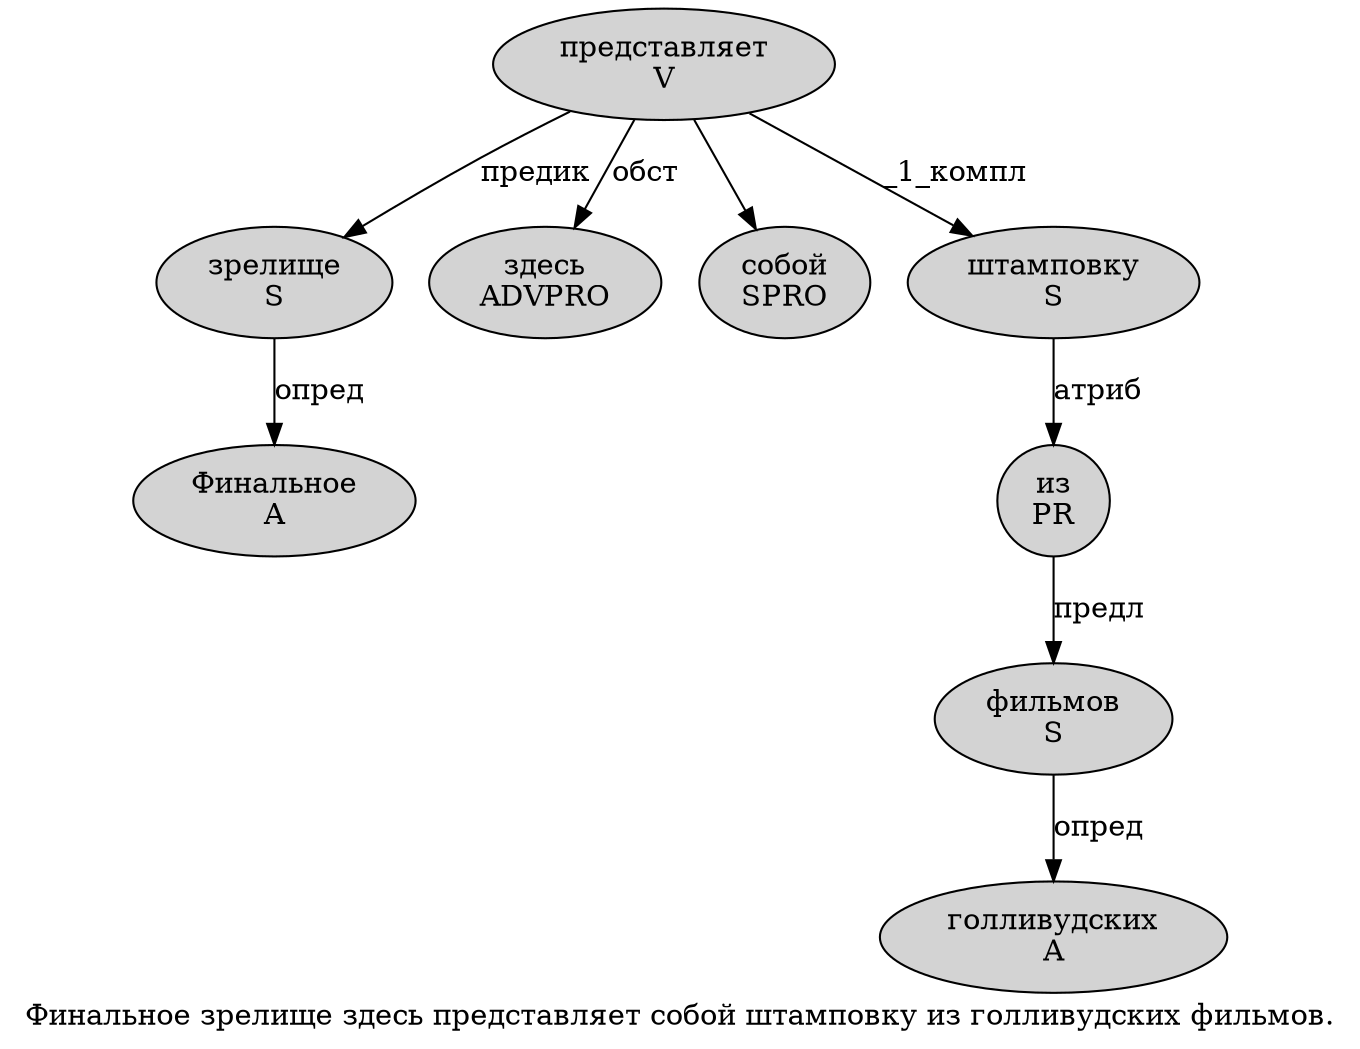 digraph SENTENCE_3770 {
	graph [label="Финальное зрелище здесь представляет собой штамповку из голливудских фильмов."]
	node [style=filled]
		0 [label="Финальное
A" color="" fillcolor=lightgray penwidth=1 shape=ellipse]
		1 [label="зрелище
S" color="" fillcolor=lightgray penwidth=1 shape=ellipse]
		2 [label="здесь
ADVPRO" color="" fillcolor=lightgray penwidth=1 shape=ellipse]
		3 [label="представляет
V" color="" fillcolor=lightgray penwidth=1 shape=ellipse]
		4 [label="собой
SPRO" color="" fillcolor=lightgray penwidth=1 shape=ellipse]
		5 [label="штамповку
S" color="" fillcolor=lightgray penwidth=1 shape=ellipse]
		6 [label="из
PR" color="" fillcolor=lightgray penwidth=1 shape=ellipse]
		7 [label="голливудских
A" color="" fillcolor=lightgray penwidth=1 shape=ellipse]
		8 [label="фильмов
S" color="" fillcolor=lightgray penwidth=1 shape=ellipse]
			1 -> 0 [label="опред"]
			5 -> 6 [label="атриб"]
			8 -> 7 [label="опред"]
			6 -> 8 [label="предл"]
			3 -> 1 [label="предик"]
			3 -> 2 [label="обст"]
			3 -> 4
			3 -> 5 [label="_1_компл"]
}
